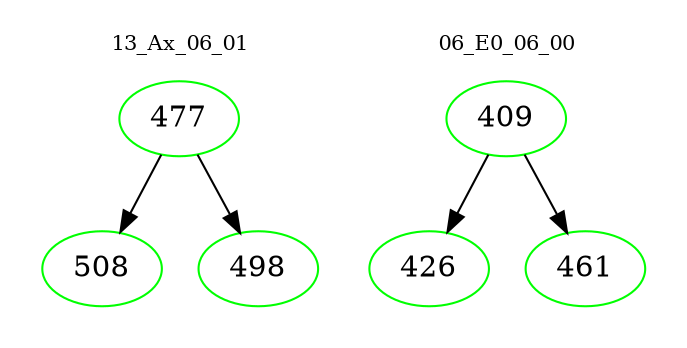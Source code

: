 digraph{
subgraph cluster_0 {
color = white
label = "13_Ax_06_01";
fontsize=10;
T0_477 [label="477", color="green"]
T0_477 -> T0_508 [color="black"]
T0_508 [label="508", color="green"]
T0_477 -> T0_498 [color="black"]
T0_498 [label="498", color="green"]
}
subgraph cluster_1 {
color = white
label = "06_E0_06_00";
fontsize=10;
T1_409 [label="409", color="green"]
T1_409 -> T1_426 [color="black"]
T1_426 [label="426", color="green"]
T1_409 -> T1_461 [color="black"]
T1_461 [label="461", color="green"]
}
}
